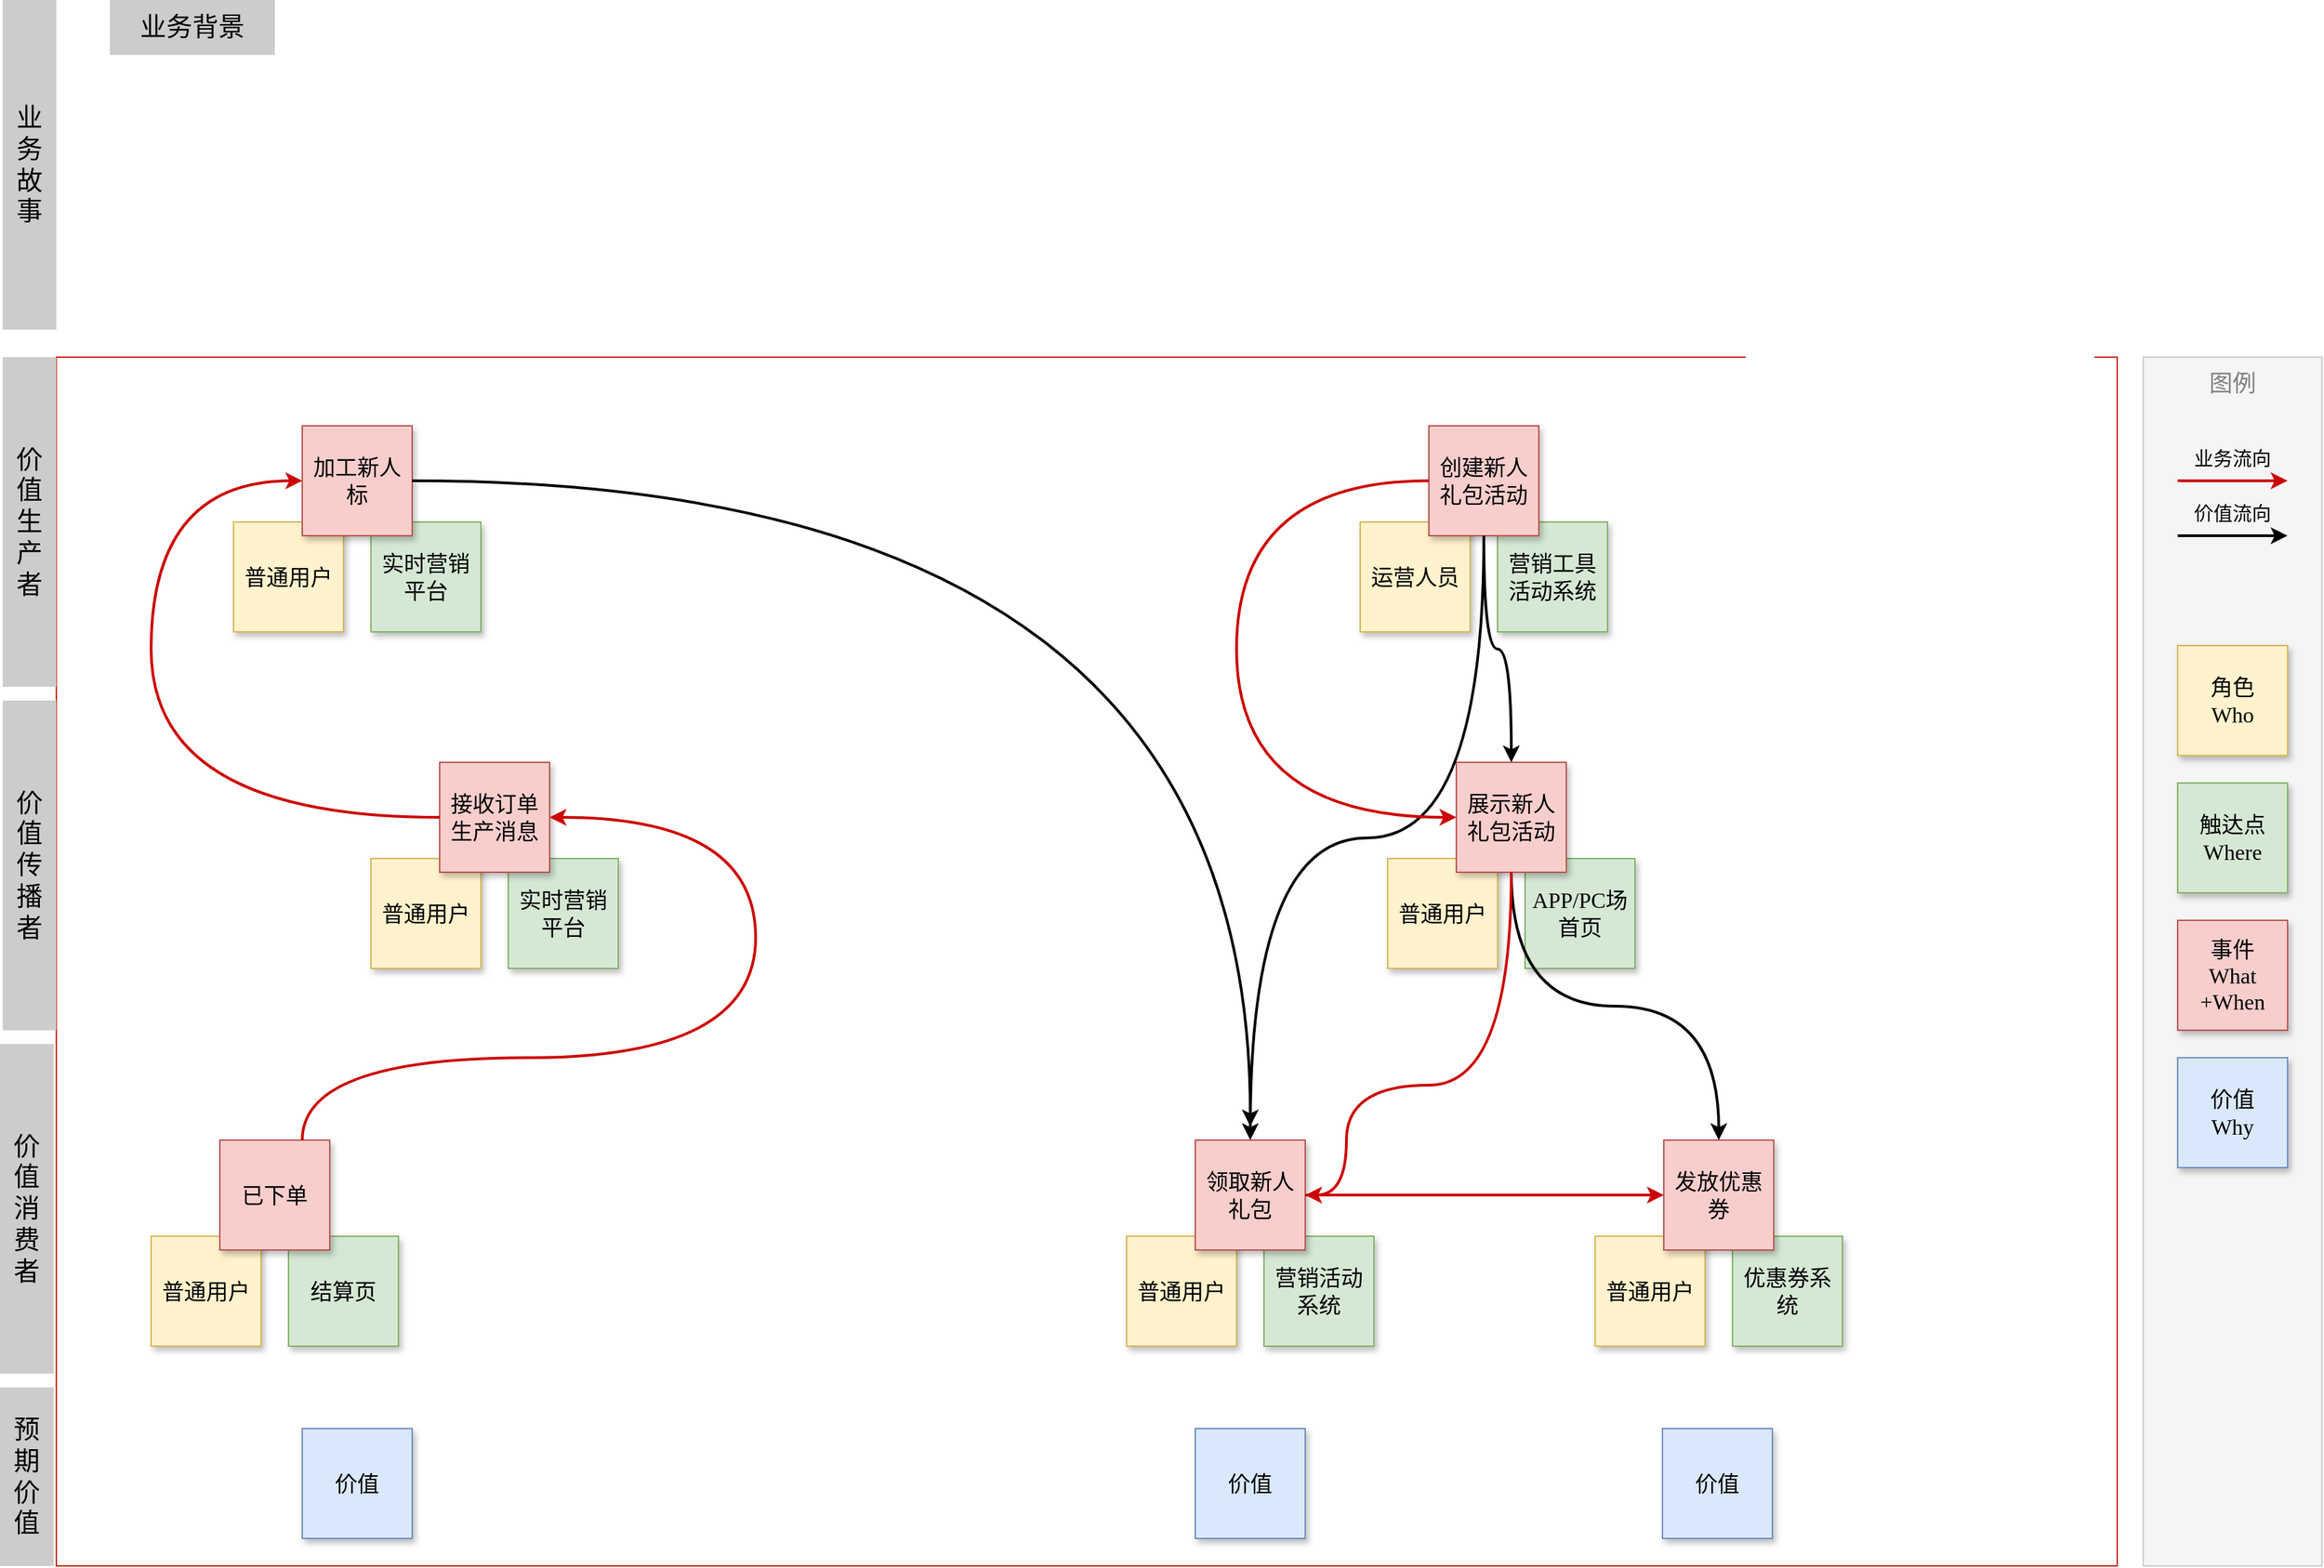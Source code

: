 <mxfile version="18.0.0" type="github" pages="2">
  <diagram id="4Q9TF3lznDVTkEvCDdlb" name="价值故事">
    <mxGraphModel dx="1554" dy="2106" grid="1" gridSize="10" guides="1" tooltips="1" connect="1" arrows="1" fold="1" page="1" pageScale="1" pageWidth="827" pageHeight="1169" math="0" shadow="0">
      <root>
        <mxCell id="0" />
        <mxCell id="1" parent="0" />
        <mxCell id="bpDGhnPp3fPbOnquEx1t-83" value="" style="rounded=0;whiteSpace=wrap;html=1;sketch=0;fontFamily=京东朗正体;fontSize=19;strokeWidth=1;fillColor=none;strokeColor=#CC2310;" parent="1" vertex="1">
          <mxGeometry x="121" y="-860" width="1500" height="880" as="geometry" />
        </mxCell>
        <mxCell id="bpDGhnPp3fPbOnquEx1t-13" value="" style="group" parent="1" vertex="1" connectable="0">
          <mxGeometry x="1640" y="-860" width="130" height="880" as="geometry" />
        </mxCell>
        <mxCell id="bpDGhnPp3fPbOnquEx1t-1" value="" style="rounded=0;whiteSpace=wrap;html=1;shadow=0;glass=0;sketch=0;fontFamily=京东朗正;fontSize=16;fillColor=#f5f5f5;strokeWidth=1;strokeColor=#CCCCCC;fontColor=#333333;" parent="bpDGhnPp3fPbOnquEx1t-13" vertex="1">
          <mxGeometry width="130" height="880" as="geometry" />
        </mxCell>
        <mxCell id="3SkN5idlx2916w4DAsXx-9" value="角色&lt;br&gt;Who" style="whiteSpace=wrap;html=1;aspect=fixed;fillColor=#fff2cc;strokeColor=#d6b656;shadow=1;sketch=0;glass=0;fontSize=16;fontFamily=京东朗正体;" parent="bpDGhnPp3fPbOnquEx1t-13" vertex="1">
          <mxGeometry x="25" y="210" width="80" height="80" as="geometry" />
        </mxCell>
        <mxCell id="3SkN5idlx2916w4DAsXx-10" value="事件&lt;br&gt;What&lt;br&gt;+When" style="whiteSpace=wrap;html=1;aspect=fixed;fillColor=#f8cecc;strokeColor=#b85450;shadow=1;sketch=0;glass=0;fontSize=16;fontFamily=京东朗正体;" parent="bpDGhnPp3fPbOnquEx1t-13" vertex="1">
          <mxGeometry x="25" y="410" width="80" height="80" as="geometry" />
        </mxCell>
        <mxCell id="3SkN5idlx2916w4DAsXx-11" value="价值&lt;br&gt;Why" style="whiteSpace=wrap;html=1;aspect=fixed;fillColor=#dae8fc;strokeColor=#6c8ebf;shadow=1;sketch=0;glass=0;fontSize=16;fontFamily=京东朗正体;" parent="bpDGhnPp3fPbOnquEx1t-13" vertex="1">
          <mxGeometry x="25" y="510" width="80" height="80" as="geometry" />
        </mxCell>
        <mxCell id="3SkN5idlx2916w4DAsXx-13" value="触达点&lt;br&gt;Where" style="whiteSpace=wrap;html=1;aspect=fixed;fillColor=#d5e8d4;strokeColor=#82b366;shadow=1;sketch=0;glass=0;fontSize=16;fontFamily=京东朗正体;" parent="bpDGhnPp3fPbOnquEx1t-13" vertex="1">
          <mxGeometry x="25" y="310" width="80" height="80" as="geometry" />
        </mxCell>
        <mxCell id="bpDGhnPp3fPbOnquEx1t-4" value="图例" style="text;html=1;strokeColor=none;fillColor=none;align=center;verticalAlign=middle;whiteSpace=wrap;rounded=0;sketch=0;fontFamily=京东朗正体;fontSize=17;fontColor=#808080;" parent="bpDGhnPp3fPbOnquEx1t-13" vertex="1">
          <mxGeometry width="130" height="40" as="geometry" />
        </mxCell>
        <mxCell id="bpDGhnPp3fPbOnquEx1t-8" value="" style="curved=1;endArrow=classic;html=1;fontFamily=京东朗正;fontSize=16;strokeColor=#000000;strokeWidth=2;sketch=0;anchorPointDirection=1;exitX=1;exitY=0.5;exitDx=0;exitDy=0;edgeStyle=orthogonalEdgeStyle;" parent="bpDGhnPp3fPbOnquEx1t-13" edge="1">
          <mxGeometry width="50" height="50" relative="1" as="geometry">
            <mxPoint x="25" y="130" as="sourcePoint" />
            <mxPoint x="105" y="130" as="targetPoint" />
          </mxGeometry>
        </mxCell>
        <mxCell id="bpDGhnPp3fPbOnquEx1t-9" value="价值流向" style="text;html=1;strokeColor=none;fillColor=none;align=center;verticalAlign=middle;whiteSpace=wrap;rounded=0;sketch=0;fontFamily=京东朗正体;fontSize=14;fontColor=#000000;" parent="bpDGhnPp3fPbOnquEx1t-13" vertex="1">
          <mxGeometry y="105" width="130" height="20" as="geometry" />
        </mxCell>
        <mxCell id="bpDGhnPp3fPbOnquEx1t-10" value="" style="curved=1;endArrow=classic;html=1;fontFamily=京东朗正;fontSize=16;strokeColor=#CC0000;strokeWidth=2;sketch=0;anchorPointDirection=1;exitX=1;exitY=0.5;exitDx=0;exitDy=0;edgeStyle=orthogonalEdgeStyle;" parent="bpDGhnPp3fPbOnquEx1t-13" edge="1">
          <mxGeometry width="50" height="50" relative="1" as="geometry">
            <mxPoint x="25" y="90" as="sourcePoint" />
            <mxPoint x="105" y="90" as="targetPoint" />
          </mxGeometry>
        </mxCell>
        <mxCell id="bpDGhnPp3fPbOnquEx1t-11" value="业务流向" style="text;html=1;strokeColor=none;fillColor=none;align=center;verticalAlign=middle;whiteSpace=wrap;rounded=0;sketch=0;fontFamily=京东朗正体;fontSize=14;fontColor=#000000;" parent="bpDGhnPp3fPbOnquEx1t-13" vertex="1">
          <mxGeometry y="65" width="130" height="20" as="geometry" />
        </mxCell>
        <mxCell id="bpDGhnPp3fPbOnquEx1t-30" value="价值" style="whiteSpace=wrap;html=1;aspect=fixed;fillColor=#dae8fc;strokeColor=#6c8ebf;shadow=1;sketch=0;glass=0;fontSize=16;fontFamily=京东朗正体;" parent="1" vertex="1">
          <mxGeometry x="300" y="-80" width="80" height="80" as="geometry" />
        </mxCell>
        <mxCell id="bpDGhnPp3fPbOnquEx1t-32" value="价值" style="whiteSpace=wrap;html=1;aspect=fixed;fillColor=#dae8fc;strokeColor=#6c8ebf;shadow=1;sketch=0;glass=0;fontSize=16;fontFamily=京东朗正体;" parent="1" vertex="1">
          <mxGeometry x="950" y="-80" width="80" height="80" as="geometry" />
        </mxCell>
        <mxCell id="bpDGhnPp3fPbOnquEx1t-33" value="价值" style="whiteSpace=wrap;html=1;aspect=fixed;fillColor=#dae8fc;strokeColor=#6c8ebf;shadow=1;sketch=0;glass=0;fontSize=16;fontFamily=京东朗正体;" parent="1" vertex="1">
          <mxGeometry x="1290" y="-80" width="80" height="80" as="geometry" />
        </mxCell>
        <mxCell id="bpDGhnPp3fPbOnquEx1t-35" value="预期价值" style="rounded=0;whiteSpace=wrap;html=1;sketch=0;fontFamily=京东朗正体;fontSize=19;fontColor=#000000;strokeColor=none;strokeWidth=1;fillColor=#CCCCCC;" parent="1" vertex="1">
          <mxGeometry x="80" y="-110" width="39" height="130" as="geometry" />
        </mxCell>
        <mxCell id="bpDGhnPp3fPbOnquEx1t-36" value="价值消费者" style="rounded=0;whiteSpace=wrap;html=1;sketch=0;fontFamily=京东朗正体;fontSize=19;fontColor=#000000;strokeColor=none;strokeWidth=1;fillColor=#CCCCCC;" parent="1" vertex="1">
          <mxGeometry x="80" y="-360" width="39" height="240" as="geometry" />
        </mxCell>
        <mxCell id="bpDGhnPp3fPbOnquEx1t-41" value="" style="group" parent="1" vertex="1" connectable="0">
          <mxGeometry x="190" y="-290" width="180" height="150" as="geometry" />
        </mxCell>
        <mxCell id="bpDGhnPp3fPbOnquEx1t-37" value="普通用户" style="whiteSpace=wrap;html=1;aspect=fixed;fillColor=#fff2cc;strokeColor=#d6b656;shadow=1;sketch=0;glass=0;fontSize=16;fontFamily=京东朗正体;" parent="bpDGhnPp3fPbOnquEx1t-41" vertex="1">
          <mxGeometry y="70" width="80" height="80" as="geometry" />
        </mxCell>
        <mxCell id="bpDGhnPp3fPbOnquEx1t-39" value="结算页" style="whiteSpace=wrap;html=1;aspect=fixed;fillColor=#d5e8d4;strokeColor=#82b366;shadow=1;sketch=0;glass=0;fontSize=16;fontFamily=京东朗正体;" parent="bpDGhnPp3fPbOnquEx1t-41" vertex="1">
          <mxGeometry x="100" y="70" width="80" height="80" as="geometry" />
        </mxCell>
        <mxCell id="bpDGhnPp3fPbOnquEx1t-40" value="已下单" style="whiteSpace=wrap;html=1;aspect=fixed;fillColor=#f8cecc;strokeColor=#b85450;shadow=1;sketch=0;glass=0;fontSize=16;fontFamily=京东朗正体;" parent="bpDGhnPp3fPbOnquEx1t-41" vertex="1">
          <mxGeometry x="50" width="80" height="80" as="geometry" />
        </mxCell>
        <mxCell id="bpDGhnPp3fPbOnquEx1t-46" value="" style="group" parent="1" vertex="1" connectable="0">
          <mxGeometry x="900" y="-290" width="180" height="150" as="geometry" />
        </mxCell>
        <mxCell id="bpDGhnPp3fPbOnquEx1t-47" value="普通用户" style="whiteSpace=wrap;html=1;aspect=fixed;fillColor=#fff2cc;strokeColor=#d6b656;shadow=1;sketch=0;glass=0;fontSize=16;fontFamily=京东朗正体;" parent="bpDGhnPp3fPbOnquEx1t-46" vertex="1">
          <mxGeometry y="70" width="80" height="80" as="geometry" />
        </mxCell>
        <mxCell id="bpDGhnPp3fPbOnquEx1t-48" value="营销活动系统" style="whiteSpace=wrap;html=1;aspect=fixed;fillColor=#d5e8d4;strokeColor=#82b366;shadow=1;sketch=0;glass=0;fontSize=16;fontFamily=京东朗正体;" parent="bpDGhnPp3fPbOnquEx1t-46" vertex="1">
          <mxGeometry x="100" y="70" width="80" height="80" as="geometry" />
        </mxCell>
        <mxCell id="bpDGhnPp3fPbOnquEx1t-49" value="领取新人礼包" style="whiteSpace=wrap;html=1;aspect=fixed;fillColor=#f8cecc;strokeColor=#b85450;shadow=1;sketch=0;glass=0;fontSize=16;fontFamily=京东朗正体;" parent="bpDGhnPp3fPbOnquEx1t-46" vertex="1">
          <mxGeometry x="50" width="80" height="80" as="geometry" />
        </mxCell>
        <mxCell id="bpDGhnPp3fPbOnquEx1t-50" value="" style="group" parent="1" vertex="1" connectable="0">
          <mxGeometry x="1241" y="-290" width="180" height="150" as="geometry" />
        </mxCell>
        <mxCell id="bpDGhnPp3fPbOnquEx1t-51" value="普通用户" style="whiteSpace=wrap;html=1;aspect=fixed;fillColor=#fff2cc;strokeColor=#d6b656;shadow=1;sketch=0;glass=0;fontSize=16;fontFamily=京东朗正体;" parent="bpDGhnPp3fPbOnquEx1t-50" vertex="1">
          <mxGeometry y="70" width="80" height="80" as="geometry" />
        </mxCell>
        <mxCell id="bpDGhnPp3fPbOnquEx1t-52" value="优惠券系统" style="whiteSpace=wrap;html=1;aspect=fixed;fillColor=#d5e8d4;strokeColor=#82b366;shadow=1;sketch=0;glass=0;fontSize=16;fontFamily=京东朗正体;" parent="bpDGhnPp3fPbOnquEx1t-50" vertex="1">
          <mxGeometry x="100" y="70" width="80" height="80" as="geometry" />
        </mxCell>
        <mxCell id="bpDGhnPp3fPbOnquEx1t-53" value="发放优惠券" style="whiteSpace=wrap;html=1;aspect=fixed;fillColor=#f8cecc;strokeColor=#b85450;shadow=1;sketch=0;glass=0;fontSize=16;fontFamily=京东朗正体;" parent="bpDGhnPp3fPbOnquEx1t-50" vertex="1">
          <mxGeometry x="50" width="80" height="80" as="geometry" />
        </mxCell>
        <mxCell id="bpDGhnPp3fPbOnquEx1t-54" value="" style="group" parent="1" vertex="1" connectable="0">
          <mxGeometry x="350" y="-565" width="180" height="150" as="geometry" />
        </mxCell>
        <mxCell id="bpDGhnPp3fPbOnquEx1t-55" value="普通用户" style="whiteSpace=wrap;html=1;aspect=fixed;fillColor=#fff2cc;strokeColor=#d6b656;shadow=1;sketch=0;glass=0;fontSize=16;fontFamily=京东朗正体;" parent="bpDGhnPp3fPbOnquEx1t-54" vertex="1">
          <mxGeometry y="70" width="80" height="80" as="geometry" />
        </mxCell>
        <mxCell id="bpDGhnPp3fPbOnquEx1t-56" value="实时营销平台" style="whiteSpace=wrap;html=1;aspect=fixed;fillColor=#d5e8d4;strokeColor=#82b366;shadow=1;sketch=0;glass=0;fontSize=16;fontFamily=京东朗正体;" parent="bpDGhnPp3fPbOnquEx1t-54" vertex="1">
          <mxGeometry x="100" y="70" width="80" height="80" as="geometry" />
        </mxCell>
        <mxCell id="bpDGhnPp3fPbOnquEx1t-57" value="接收订单生产消息" style="whiteSpace=wrap;html=1;aspect=fixed;fillColor=#f8cecc;strokeColor=#b85450;shadow=1;sketch=0;glass=0;fontSize=16;fontFamily=京东朗正体;" parent="bpDGhnPp3fPbOnquEx1t-54" vertex="1">
          <mxGeometry x="50" width="80" height="80" as="geometry" />
        </mxCell>
        <mxCell id="bpDGhnPp3fPbOnquEx1t-58" value="" style="group" parent="1" vertex="1" connectable="0">
          <mxGeometry x="250" y="-810" width="180" height="150" as="geometry" />
        </mxCell>
        <mxCell id="bpDGhnPp3fPbOnquEx1t-59" value="普通用户" style="whiteSpace=wrap;html=1;aspect=fixed;fillColor=#fff2cc;strokeColor=#d6b656;shadow=1;sketch=0;glass=0;fontSize=16;fontFamily=京东朗正体;" parent="bpDGhnPp3fPbOnquEx1t-58" vertex="1">
          <mxGeometry y="70" width="80" height="80" as="geometry" />
        </mxCell>
        <mxCell id="bpDGhnPp3fPbOnquEx1t-60" value="实时营销平台" style="whiteSpace=wrap;html=1;aspect=fixed;fillColor=#d5e8d4;strokeColor=#82b366;shadow=1;sketch=0;glass=0;fontSize=16;fontFamily=京东朗正体;" parent="bpDGhnPp3fPbOnquEx1t-58" vertex="1">
          <mxGeometry x="100" y="70" width="80" height="80" as="geometry" />
        </mxCell>
        <mxCell id="bpDGhnPp3fPbOnquEx1t-61" value="加工新人标" style="whiteSpace=wrap;html=1;aspect=fixed;fillColor=#f8cecc;strokeColor=#b85450;shadow=1;sketch=0;glass=0;fontSize=16;fontFamily=京东朗正体;" parent="bpDGhnPp3fPbOnquEx1t-58" vertex="1">
          <mxGeometry x="50" width="80" height="80" as="geometry" />
        </mxCell>
        <mxCell id="bpDGhnPp3fPbOnquEx1t-64" value="" style="group" parent="1" vertex="1" connectable="0">
          <mxGeometry x="1070" y="-810" width="180" height="150" as="geometry" />
        </mxCell>
        <mxCell id="bpDGhnPp3fPbOnquEx1t-65" value="运营人员" style="whiteSpace=wrap;html=1;aspect=fixed;fillColor=#fff2cc;strokeColor=#d6b656;shadow=1;sketch=0;glass=0;fontSize=16;fontFamily=京东朗正体;" parent="bpDGhnPp3fPbOnquEx1t-64" vertex="1">
          <mxGeometry y="70" width="80" height="80" as="geometry" />
        </mxCell>
        <mxCell id="bpDGhnPp3fPbOnquEx1t-66" value="营销工具活动系统" style="whiteSpace=wrap;html=1;aspect=fixed;fillColor=#d5e8d4;strokeColor=#82b366;shadow=1;sketch=0;glass=0;fontSize=16;fontFamily=京东朗正体;" parent="bpDGhnPp3fPbOnquEx1t-64" vertex="1">
          <mxGeometry x="100" y="70" width="80" height="80" as="geometry" />
        </mxCell>
        <mxCell id="bpDGhnPp3fPbOnquEx1t-67" value="创建新人礼包活动" style="whiteSpace=wrap;html=1;aspect=fixed;fillColor=#f8cecc;strokeColor=#b85450;shadow=1;sketch=0;glass=0;fontSize=16;fontFamily=京东朗正体;" parent="bpDGhnPp3fPbOnquEx1t-64" vertex="1">
          <mxGeometry x="50" width="80" height="80" as="geometry" />
        </mxCell>
        <mxCell id="bpDGhnPp3fPbOnquEx1t-68" value="" style="group" parent="1" vertex="1" connectable="0">
          <mxGeometry x="1090" y="-565" width="180" height="150" as="geometry" />
        </mxCell>
        <mxCell id="bpDGhnPp3fPbOnquEx1t-69" value="普通用户" style="whiteSpace=wrap;html=1;aspect=fixed;fillColor=#fff2cc;strokeColor=#d6b656;shadow=1;sketch=0;glass=0;fontSize=16;fontFamily=京东朗正体;" parent="bpDGhnPp3fPbOnquEx1t-68" vertex="1">
          <mxGeometry y="70" width="80" height="80" as="geometry" />
        </mxCell>
        <mxCell id="bpDGhnPp3fPbOnquEx1t-70" value="APP/PC场首页" style="whiteSpace=wrap;html=1;aspect=fixed;fillColor=#d5e8d4;strokeColor=#82b366;shadow=1;sketch=0;glass=0;fontSize=16;fontFamily=京东朗正体;" parent="bpDGhnPp3fPbOnquEx1t-68" vertex="1">
          <mxGeometry x="100" y="70" width="80" height="80" as="geometry" />
        </mxCell>
        <mxCell id="bpDGhnPp3fPbOnquEx1t-71" value="展示新人礼包活动" style="whiteSpace=wrap;html=1;aspect=fixed;fillColor=#f8cecc;strokeColor=#b85450;shadow=1;sketch=0;glass=0;fontSize=16;fontFamily=京东朗正体;" parent="bpDGhnPp3fPbOnquEx1t-68" vertex="1">
          <mxGeometry x="50" width="80" height="80" as="geometry" />
        </mxCell>
        <mxCell id="bpDGhnPp3fPbOnquEx1t-76" value="" style="curved=1;endArrow=classic;html=1;fontFamily=京东朗正;fontSize=16;strokeColor=#000000;strokeWidth=2;sketch=0;anchorPointDirection=1;exitX=0.5;exitY=1;exitDx=0;exitDy=0;entryX=0.5;entryY=0;entryDx=0;entryDy=0;edgeStyle=orthogonalEdgeStyle;" parent="1" source="bpDGhnPp3fPbOnquEx1t-67" target="bpDGhnPp3fPbOnquEx1t-71" edge="1">
          <mxGeometry width="50" height="50" relative="1" as="geometry">
            <mxPoint x="350" y="-750" as="sourcePoint" />
            <mxPoint x="440" y="-560" as="targetPoint" />
          </mxGeometry>
        </mxCell>
        <mxCell id="bpDGhnPp3fPbOnquEx1t-77" value="" style="curved=1;endArrow=classic;html=1;fontFamily=京东朗正;fontSize=16;strokeColor=#000000;strokeWidth=2;sketch=0;anchorPointDirection=1;exitX=0.5;exitY=1;exitDx=0;exitDy=0;entryX=0.5;entryY=0;entryDx=0;entryDy=0;edgeStyle=orthogonalEdgeStyle;" parent="1" source="bpDGhnPp3fPbOnquEx1t-71" target="bpDGhnPp3fPbOnquEx1t-53" edge="1">
          <mxGeometry width="50" height="50" relative="1" as="geometry">
            <mxPoint x="1170" y="-750" as="sourcePoint" />
            <mxPoint x="1220" y="-580" as="targetPoint" />
          </mxGeometry>
        </mxCell>
        <mxCell id="bpDGhnPp3fPbOnquEx1t-78" value="" style="curved=1;endArrow=classic;html=1;fontFamily=京东朗正;fontSize=16;strokeColor=#000000;strokeWidth=2;sketch=0;anchorPointDirection=1;exitX=0.5;exitY=1;exitDx=0;exitDy=0;edgeStyle=orthogonalEdgeStyle;entryX=0.5;entryY=0;entryDx=0;entryDy=0;" parent="1" source="bpDGhnPp3fPbOnquEx1t-67" target="bpDGhnPp3fPbOnquEx1t-49" edge="1">
          <mxGeometry width="50" height="50" relative="1" as="geometry">
            <mxPoint x="1220" y="-500" as="sourcePoint" />
            <mxPoint x="1050" y="-330" as="targetPoint" />
          </mxGeometry>
        </mxCell>
        <mxCell id="bpDGhnPp3fPbOnquEx1t-81" value="价值传播者" style="rounded=0;whiteSpace=wrap;html=1;sketch=0;fontFamily=京东朗正体;fontSize=19;fontColor=#000000;strokeColor=none;strokeWidth=1;fillColor=#CCCCCC;" parent="1" vertex="1">
          <mxGeometry x="82" y="-610" width="39" height="240" as="geometry" />
        </mxCell>
        <mxCell id="bpDGhnPp3fPbOnquEx1t-82" value="价值生产者" style="rounded=0;whiteSpace=wrap;html=1;sketch=0;fontFamily=京东朗正体;fontSize=19;fontColor=#000000;strokeColor=none;strokeWidth=1;fillColor=#CCCCCC;" parent="1" vertex="1">
          <mxGeometry x="82" y="-860" width="39" height="240" as="geometry" />
        </mxCell>
        <mxCell id="S9hHqoM9A22FSPVNlVHQ-2" value="业务故事" style="rounded=0;whiteSpace=wrap;html=1;sketch=0;fontFamily=京东朗正体;fontSize=19;fontColor=#000000;strokeColor=none;strokeWidth=1;fillColor=#CCCCCC;" parent="1" vertex="1">
          <mxGeometry x="82" y="-1120" width="39" height="240" as="geometry" />
        </mxCell>
        <mxCell id="S9hHqoM9A22FSPVNlVHQ-3" value="业务背景" style="rounded=0;whiteSpace=wrap;html=1;sketch=0;fontFamily=京东朗正体;fontSize=19;fontColor=#000000;strokeColor=none;strokeWidth=1;fillColor=#CCCCCC;" parent="1" vertex="1">
          <mxGeometry x="160" y="-1120" width="120" height="40" as="geometry" />
        </mxCell>
        <mxCell id="S9hHqoM9A22FSPVNlVHQ-5" value="" style="curved=1;endArrow=classic;html=1;fontFamily=京东朗正;fontSize=16;strokeColor=#000000;strokeWidth=2;sketch=0;anchorPointDirection=1;edgeStyle=orthogonalEdgeStyle;" parent="1" source="bpDGhnPp3fPbOnquEx1t-61" edge="1">
          <mxGeometry width="50" height="50" relative="1" as="geometry">
            <mxPoint x="350" y="-720" as="sourcePoint" />
            <mxPoint x="990" y="-300" as="targetPoint" />
          </mxGeometry>
        </mxCell>
        <mxCell id="S9hHqoM9A22FSPVNlVHQ-8" value="" style="curved=1;endArrow=classic;html=1;fontFamily=京东朗正;fontSize=16;strokeColor=#CC0000;strokeWidth=2;sketch=0;anchorPointDirection=1;edgeStyle=orthogonalEdgeStyle;exitX=0;exitY=0.5;exitDx=0;exitDy=0;" parent="1" source="bpDGhnPp3fPbOnquEx1t-57" edge="1">
          <mxGeometry width="50" height="50" relative="1" as="geometry">
            <mxPoint x="410" y="-525" as="sourcePoint" />
            <mxPoint x="300" y="-770" as="targetPoint" />
            <Array as="points">
              <mxPoint x="190" y="-525" />
              <mxPoint x="190" y="-770" />
            </Array>
          </mxGeometry>
        </mxCell>
        <mxCell id="S9hHqoM9A22FSPVNlVHQ-10" value="" style="endArrow=classic;html=1;fontFamily=京东朗正;fontSize=16;strokeColor=#CC0000;strokeWidth=2;sketch=0;anchorPointDirection=1;exitX=0.75;exitY=0;exitDx=0;exitDy=0;entryX=1;entryY=0.5;entryDx=0;entryDy=0;edgeStyle=orthogonalEdgeStyle;curved=1;" parent="1" source="bpDGhnPp3fPbOnquEx1t-40" target="bpDGhnPp3fPbOnquEx1t-57" edge="1">
          <mxGeometry width="50" height="50" relative="1" as="geometry">
            <mxPoint x="800" y="-305" as="sourcePoint" />
            <mxPoint x="700" y="-550" as="targetPoint" />
            <Array as="points">
              <mxPoint x="300" y="-350" />
              <mxPoint x="630" y="-350" />
              <mxPoint x="630" y="-525" />
            </Array>
          </mxGeometry>
        </mxCell>
        <mxCell id="S9hHqoM9A22FSPVNlVHQ-13" style="edgeStyle=orthogonalEdgeStyle;rounded=0;orthogonalLoop=1;jettySize=auto;html=1;exitX=1;exitY=0.5;exitDx=0;exitDy=0;strokeColor=#CC0000;strokeWidth=2;" parent="1" source="bpDGhnPp3fPbOnquEx1t-49" target="bpDGhnPp3fPbOnquEx1t-53" edge="1">
          <mxGeometry relative="1" as="geometry" />
        </mxCell>
        <mxCell id="S9hHqoM9A22FSPVNlVHQ-15" style="edgeStyle=orthogonalEdgeStyle;curved=1;rounded=0;orthogonalLoop=1;jettySize=auto;html=1;exitX=0;exitY=0.5;exitDx=0;exitDy=0;entryX=0;entryY=0.5;entryDx=0;entryDy=0;strokeColor=#CC0000;strokeWidth=2;" parent="1" source="bpDGhnPp3fPbOnquEx1t-67" target="bpDGhnPp3fPbOnquEx1t-71" edge="1">
          <mxGeometry relative="1" as="geometry">
            <Array as="points">
              <mxPoint x="980" y="-770" />
              <mxPoint x="980" y="-525" />
            </Array>
          </mxGeometry>
        </mxCell>
        <mxCell id="S9hHqoM9A22FSPVNlVHQ-16" style="edgeStyle=orthogonalEdgeStyle;curved=1;rounded=0;orthogonalLoop=1;jettySize=auto;html=1;exitX=0.5;exitY=1;exitDx=0;exitDy=0;strokeColor=#CC0000;strokeWidth=2;" parent="1" source="bpDGhnPp3fPbOnquEx1t-71" edge="1">
          <mxGeometry relative="1" as="geometry">
            <mxPoint x="1030" y="-250" as="targetPoint" />
            <Array as="points">
              <mxPoint x="1180" y="-330" />
              <mxPoint x="1060" y="-330" />
              <mxPoint x="1060" y="-250" />
            </Array>
          </mxGeometry>
        </mxCell>
      </root>
    </mxGraphModel>
  </diagram>
  <diagram name="领域故事" id="5EuLv_1qztmJRpXk5cUI">
    <mxGraphModel dx="1843" dy="2561" grid="1" gridSize="10" guides="1" tooltips="1" connect="1" arrows="1" fold="1" page="1" pageScale="1" pageWidth="827" pageHeight="1169" math="0" shadow="0">
      <root>
        <mxCell id="u30Eq78EmsPnJdgFToXr-0" />
        <mxCell id="u30Eq78EmsPnJdgFToXr-1" parent="u30Eq78EmsPnJdgFToXr-0" />
        <mxCell id="5rHZGvarsXiVJbwUiGUU-30" value="" style="rounded=0;whiteSpace=wrap;html=1;sketch=0;fontFamily=京东朗正体;fontSize=19;strokeWidth=1;fillColor=none;strokeColor=#CCCCCC;" parent="u30Eq78EmsPnJdgFToXr-1" vertex="1">
          <mxGeometry x="210" y="-860" width="290" height="880" as="geometry" />
        </mxCell>
        <mxCell id="u30Eq78EmsPnJdgFToXr-2" value="" style="rounded=0;whiteSpace=wrap;html=1;sketch=0;fontFamily=京东朗正体;fontSize=19;strokeWidth=1;fillColor=none;strokeColor=#CCCCCC;" parent="u30Eq78EmsPnJdgFToXr-1" vertex="1">
          <mxGeometry x="1340" y="-860" width="290" height="880" as="geometry" />
        </mxCell>
        <mxCell id="u30Eq78EmsPnJdgFToXr-101" value="价值" style="whiteSpace=wrap;html=1;aspect=fixed;fillColor=#dae8fc;strokeColor=#6c8ebf;shadow=1;sketch=0;glass=0;fontSize=16;fontFamily=京东朗正体;" parent="u30Eq78EmsPnJdgFToXr-1" vertex="1">
          <mxGeometry x="1400" y="-620" width="80" height="80" as="geometry" />
        </mxCell>
        <mxCell id="5rHZGvarsXiVJbwUiGUU-0" value="角色" style="whiteSpace=wrap;html=1;aspect=fixed;fillColor=#fff2cc;strokeColor=#d6b656;shadow=1;sketch=0;glass=0;fontSize=16;fontFamily=京东朗正体;" parent="u30Eq78EmsPnJdgFToXr-1" vertex="1">
          <mxGeometry x="1500" y="-620" width="80" height="80" as="geometry" />
        </mxCell>
        <mxCell id="u30Eq78EmsPnJdgFToXr-3" value="" style="rounded=0;whiteSpace=wrap;html=1;shadow=0;glass=0;sketch=1;fontFamily=京东朗正;fontSize=16;fillColor=#E6E6E6;strokeWidth=1;strokeColor=#E6E6E6;" parent="u30Eq78EmsPnJdgFToXr-1" vertex="1">
          <mxGeometry x="1180" y="-860" width="120" height="880" as="geometry" />
        </mxCell>
        <mxCell id="u30Eq78EmsPnJdgFToXr-83" value="" style="group;fillColor=default;" parent="u30Eq78EmsPnJdgFToXr-1" vertex="1" connectable="0">
          <mxGeometry x="1640" y="-860" width="130" height="880" as="geometry" />
        </mxCell>
        <mxCell id="u30Eq78EmsPnJdgFToXr-84" value="" style="rounded=0;whiteSpace=wrap;html=1;shadow=0;glass=0;sketch=0;fontFamily=京东朗正;fontSize=16;fillColor=#f5f5f5;strokeWidth=1;strokeColor=#CCCCCC;fontColor=#333333;" parent="u30Eq78EmsPnJdgFToXr-83" vertex="1">
          <mxGeometry width="130" height="880" as="geometry" />
        </mxCell>
        <mxCell id="u30Eq78EmsPnJdgFToXr-85" value="角色&lt;br&gt;Who" style="whiteSpace=wrap;html=1;aspect=fixed;fillColor=#fff2cc;strokeColor=#d6b656;shadow=1;sketch=0;glass=0;fontSize=16;fontFamily=京东朗正体;" parent="u30Eq78EmsPnJdgFToXr-83" vertex="1">
          <mxGeometry x="25" y="210" width="80" height="80" as="geometry" />
        </mxCell>
        <mxCell id="u30Eq78EmsPnJdgFToXr-86" value="事件&lt;br&gt;What&lt;br&gt;+When" style="whiteSpace=wrap;html=1;aspect=fixed;fillColor=#f8cecc;strokeColor=#b85450;shadow=1;sketch=0;glass=0;fontSize=16;fontFamily=京东朗正体;" parent="u30Eq78EmsPnJdgFToXr-83" vertex="1">
          <mxGeometry x="25" y="410" width="80" height="80" as="geometry" />
        </mxCell>
        <mxCell id="u30Eq78EmsPnJdgFToXr-87" value="价值&lt;br&gt;Why" style="whiteSpace=wrap;html=1;aspect=fixed;fillColor=#dae8fc;strokeColor=#6c8ebf;shadow=1;sketch=0;glass=0;fontSize=16;fontFamily=京东朗正体;" parent="u30Eq78EmsPnJdgFToXr-83" vertex="1">
          <mxGeometry x="25" y="510" width="80" height="80" as="geometry" />
        </mxCell>
        <mxCell id="u30Eq78EmsPnJdgFToXr-88" value="触达点&lt;br&gt;Where" style="whiteSpace=wrap;html=1;aspect=fixed;fillColor=#d5e8d4;strokeColor=#82b366;shadow=1;sketch=0;glass=0;fontSize=16;fontFamily=京东朗正体;" parent="u30Eq78EmsPnJdgFToXr-83" vertex="1">
          <mxGeometry x="25" y="310" width="80" height="80" as="geometry" />
        </mxCell>
        <mxCell id="u30Eq78EmsPnJdgFToXr-89" value="子域" style="rhombus;whiteSpace=wrap;html=1;aspect=fixed;fillColor=#fff2cc;strokeColor=#d6b656;shadow=1;sketch=0;glass=0;fontSize=16;fontFamily=京东朗正体;" parent="u30Eq78EmsPnJdgFToXr-83" vertex="1">
          <mxGeometry x="10" y="610" width="110" height="110" as="geometry" />
        </mxCell>
        <mxCell id="u30Eq78EmsPnJdgFToXr-90" value="图例" style="text;html=1;strokeColor=none;fillColor=none;align=center;verticalAlign=middle;whiteSpace=wrap;rounded=0;sketch=0;fontFamily=京东朗正体;fontSize=17;fontColor=#808080;" parent="u30Eq78EmsPnJdgFToXr-83" vertex="1">
          <mxGeometry width="130" height="40" as="geometry" />
        </mxCell>
        <mxCell id="u30Eq78EmsPnJdgFToXr-91" value="领域服务" style="rhombus;whiteSpace=wrap;html=1;aspect=fixed;fillColor=#dae8fc;strokeColor=#6c8ebf;shadow=1;sketch=0;glass=0;fontSize=16;fontFamily=京东朗正体;" parent="u30Eq78EmsPnJdgFToXr-83" vertex="1">
          <mxGeometry x="10" y="740" width="110" height="110" as="geometry" />
        </mxCell>
        <mxCell id="u30Eq78EmsPnJdgFToXr-92" value="" style="curved=1;endArrow=classic;html=1;fontFamily=京东朗正;fontSize=16;strokeColor=#7EA6E0;strokeWidth=2;sketch=0;anchorPointDirection=1;exitX=1;exitY=0.5;exitDx=0;exitDy=0;edgeStyle=orthogonalEdgeStyle;" parent="u30Eq78EmsPnJdgFToXr-83" edge="1">
          <mxGeometry width="50" height="50" relative="1" as="geometry">
            <mxPoint x="25" y="170" as="sourcePoint" />
            <mxPoint x="105" y="170" as="targetPoint" />
          </mxGeometry>
        </mxCell>
        <mxCell id="u30Eq78EmsPnJdgFToXr-93" value="领域流程" style="text;html=1;strokeColor=none;fillColor=none;align=center;verticalAlign=middle;whiteSpace=wrap;rounded=0;sketch=0;fontFamily=京东朗正体;fontSize=14;fontColor=#000000;" parent="u30Eq78EmsPnJdgFToXr-83" vertex="1">
          <mxGeometry y="145" width="130" height="20" as="geometry" />
        </mxCell>
        <mxCell id="u30Eq78EmsPnJdgFToXr-94" value="" style="curved=1;endArrow=classic;html=1;fontFamily=京东朗正;fontSize=16;strokeColor=#000000;strokeWidth=2;sketch=0;anchorPointDirection=1;exitX=1;exitY=0.5;exitDx=0;exitDy=0;edgeStyle=orthogonalEdgeStyle;" parent="u30Eq78EmsPnJdgFToXr-83" edge="1">
          <mxGeometry width="50" height="50" relative="1" as="geometry">
            <mxPoint x="25" y="130" as="sourcePoint" />
            <mxPoint x="105" y="130" as="targetPoint" />
          </mxGeometry>
        </mxCell>
        <mxCell id="u30Eq78EmsPnJdgFToXr-95" value="价值流向" style="text;html=1;strokeColor=none;fillColor=none;align=center;verticalAlign=middle;whiteSpace=wrap;rounded=0;sketch=0;fontFamily=京东朗正体;fontSize=14;fontColor=#000000;" parent="u30Eq78EmsPnJdgFToXr-83" vertex="1">
          <mxGeometry y="105" width="130" height="20" as="geometry" />
        </mxCell>
        <mxCell id="u30Eq78EmsPnJdgFToXr-96" value="" style="curved=1;endArrow=classic;html=1;fontFamily=京东朗正;fontSize=16;strokeColor=#CC0000;strokeWidth=2;sketch=0;anchorPointDirection=1;exitX=1;exitY=0.5;exitDx=0;exitDy=0;edgeStyle=orthogonalEdgeStyle;" parent="u30Eq78EmsPnJdgFToXr-83" edge="1">
          <mxGeometry width="50" height="50" relative="1" as="geometry">
            <mxPoint x="25" y="90" as="sourcePoint" />
            <mxPoint x="105" y="90" as="targetPoint" />
          </mxGeometry>
        </mxCell>
        <mxCell id="u30Eq78EmsPnJdgFToXr-97" value="业务流向" style="text;html=1;strokeColor=none;fillColor=none;align=center;verticalAlign=middle;whiteSpace=wrap;rounded=0;sketch=0;fontFamily=京东朗正体;fontSize=14;fontColor=#000000;" parent="u30Eq78EmsPnJdgFToXr-83" vertex="1">
          <mxGeometry y="65" width="130" height="20" as="geometry" />
        </mxCell>
        <mxCell id="5rHZGvarsXiVJbwUiGUU-7" value="内部事件" style="rounded=0;whiteSpace=wrap;html=1;sketch=0;fontFamily=京东朗正体;fontSize=19;fontColor=#FFFFFF;strokeColor=none;strokeWidth=1;fillColor=#CC0000;" parent="u30Eq78EmsPnJdgFToXr-83" vertex="1">
          <mxGeometry x="-300" width="290" height="40" as="geometry" />
        </mxCell>
        <mxCell id="5rHZGvarsXiVJbwUiGUU-2" value="角色" style="whiteSpace=wrap;html=1;aspect=fixed;fillColor=#fff2cc;strokeColor=#d6b656;shadow=1;sketch=0;glass=0;fontSize=16;fontFamily=京东朗正体;" parent="u30Eq78EmsPnJdgFToXr-1" vertex="1">
          <mxGeometry x="1500" y="-374" width="80" height="80" as="geometry" />
        </mxCell>
        <mxCell id="5rHZGvarsXiVJbwUiGUU-3" value="事件" style="whiteSpace=wrap;html=1;aspect=fixed;fillColor=#f8cecc;strokeColor=#b85450;shadow=1;sketch=0;glass=0;fontSize=16;fontFamily=京东朗正体;" parent="u30Eq78EmsPnJdgFToXr-1" vertex="1">
          <mxGeometry x="1450" y="-434" width="80" height="80" as="geometry" />
        </mxCell>
        <mxCell id="5rHZGvarsXiVJbwUiGUU-5" value="角色" style="whiteSpace=wrap;html=1;aspect=fixed;fillColor=#fff2cc;strokeColor=#d6b656;shadow=1;sketch=0;glass=0;fontSize=16;fontFamily=京东朗正体;" parent="u30Eq78EmsPnJdgFToXr-1" vertex="1">
          <mxGeometry x="1500" y="-110" width="80" height="80" as="geometry" />
        </mxCell>
        <mxCell id="5rHZGvarsXiVJbwUiGUU-6" value="事件" style="whiteSpace=wrap;html=1;aspect=fixed;fillColor=#f8cecc;strokeColor=#b85450;shadow=1;sketch=0;glass=0;fontSize=16;fontFamily=京东朗正体;" parent="u30Eq78EmsPnJdgFToXr-1" vertex="1">
          <mxGeometry x="1450" y="-170" width="80" height="80" as="geometry" />
        </mxCell>
        <mxCell id="5rHZGvarsXiVJbwUiGUU-8" value="子域" style="rhombus;whiteSpace=wrap;html=1;aspect=fixed;fillColor=#fff2cc;strokeColor=#d6b656;shadow=1;sketch=0;glass=0;fontSize=16;fontFamily=京东朗正体;" parent="u30Eq78EmsPnJdgFToXr-1" vertex="1">
          <mxGeometry x="1186" y="-850" width="110" height="110" as="geometry" />
        </mxCell>
        <mxCell id="5rHZGvarsXiVJbwUiGUU-9" value="领域服务" style="rhombus;whiteSpace=wrap;html=1;aspect=fixed;fillColor=#dae8fc;strokeColor=#6c8ebf;shadow=1;sketch=0;glass=0;fontSize=16;fontFamily=京东朗正体;" parent="u30Eq78EmsPnJdgFToXr-1" vertex="1">
          <mxGeometry x="1186" y="-185" width="110" height="110" as="geometry" />
        </mxCell>
        <mxCell id="5rHZGvarsXiVJbwUiGUU-10" value="" style="rounded=0;whiteSpace=wrap;html=1;shadow=0;glass=0;sketch=1;fontFamily=京东朗正;fontSize=16;fillColor=#E6E6E6;strokeWidth=1;strokeColor=#E6E6E6;" parent="u30Eq78EmsPnJdgFToXr-1" vertex="1">
          <mxGeometry x="1020" y="-860" width="120" height="880" as="geometry" />
        </mxCell>
        <mxCell id="5rHZGvarsXiVJbwUiGUU-11" value="子域" style="rhombus;whiteSpace=wrap;html=1;aspect=fixed;fillColor=#fff2cc;strokeColor=#d6b656;shadow=1;sketch=0;glass=0;fontSize=16;fontFamily=京东朗正体;" parent="u30Eq78EmsPnJdgFToXr-1" vertex="1">
          <mxGeometry x="1026" y="-850" width="110" height="110" as="geometry" />
        </mxCell>
        <mxCell id="5rHZGvarsXiVJbwUiGUU-12" value="领域服务" style="rhombus;whiteSpace=wrap;html=1;aspect=fixed;fillColor=#dae8fc;strokeColor=#6c8ebf;shadow=1;sketch=0;glass=0;fontSize=16;fontFamily=京东朗正体;" parent="u30Eq78EmsPnJdgFToXr-1" vertex="1">
          <mxGeometry x="1026" y="-185" width="110" height="110" as="geometry" />
        </mxCell>
        <mxCell id="5rHZGvarsXiVJbwUiGUU-13" value="" style="rounded=0;whiteSpace=wrap;html=1;shadow=0;glass=0;sketch=1;fontFamily=京东朗正;fontSize=16;fillColor=#E6E6E6;strokeWidth=1;strokeColor=#E6E6E6;" parent="u30Eq78EmsPnJdgFToXr-1" vertex="1">
          <mxGeometry x="860" y="-860" width="120" height="880" as="geometry" />
        </mxCell>
        <mxCell id="5rHZGvarsXiVJbwUiGUU-14" value="子域" style="rhombus;whiteSpace=wrap;html=1;aspect=fixed;fillColor=#fff2cc;strokeColor=#d6b656;shadow=1;sketch=0;glass=0;fontSize=16;fontFamily=京东朗正体;" parent="u30Eq78EmsPnJdgFToXr-1" vertex="1">
          <mxGeometry x="866" y="-850" width="110" height="110" as="geometry" />
        </mxCell>
        <mxCell id="5rHZGvarsXiVJbwUiGUU-15" value="领域服务" style="rhombus;whiteSpace=wrap;html=1;aspect=fixed;fillColor=#dae8fc;strokeColor=#6c8ebf;shadow=1;sketch=0;glass=0;fontSize=16;fontFamily=京东朗正体;" parent="u30Eq78EmsPnJdgFToXr-1" vertex="1">
          <mxGeometry x="866" y="-185" width="110" height="110" as="geometry" />
        </mxCell>
        <mxCell id="5rHZGvarsXiVJbwUiGUU-16" value="" style="rounded=0;whiteSpace=wrap;html=1;shadow=0;glass=0;sketch=1;fontFamily=京东朗正;fontSize=16;fillColor=#E6E6E6;strokeWidth=1;strokeColor=#E6E6E6;" parent="u30Eq78EmsPnJdgFToXr-1" vertex="1">
          <mxGeometry x="700" y="-860" width="120" height="880" as="geometry" />
        </mxCell>
        <mxCell id="5rHZGvarsXiVJbwUiGUU-17" value="子域" style="rhombus;whiteSpace=wrap;html=1;aspect=fixed;fillColor=#fff2cc;strokeColor=#d6b656;shadow=1;sketch=0;glass=0;fontSize=16;fontFamily=京东朗正体;" parent="u30Eq78EmsPnJdgFToXr-1" vertex="1">
          <mxGeometry x="706" y="-850" width="110" height="110" as="geometry" />
        </mxCell>
        <mxCell id="5rHZGvarsXiVJbwUiGUU-18" value="领域服务" style="rhombus;whiteSpace=wrap;html=1;aspect=fixed;fillColor=#dae8fc;strokeColor=#6c8ebf;shadow=1;sketch=0;glass=0;fontSize=16;fontFamily=京东朗正体;" parent="u30Eq78EmsPnJdgFToXr-1" vertex="1">
          <mxGeometry x="706" y="-185" width="110" height="110" as="geometry" />
        </mxCell>
        <mxCell id="5rHZGvarsXiVJbwUiGUU-19" value="" style="rounded=0;whiteSpace=wrap;html=1;shadow=0;glass=0;sketch=1;fontFamily=京东朗正;fontSize=16;fillColor=#E6E6E6;strokeWidth=1;strokeColor=#E6E6E6;" parent="u30Eq78EmsPnJdgFToXr-1" vertex="1">
          <mxGeometry x="540" y="-860" width="120" height="880" as="geometry" />
        </mxCell>
        <mxCell id="5rHZGvarsXiVJbwUiGUU-20" value="子域" style="rhombus;whiteSpace=wrap;html=1;aspect=fixed;fillColor=#fff2cc;strokeColor=#d6b656;shadow=1;sketch=0;glass=0;fontSize=16;fontFamily=京东朗正体;" parent="u30Eq78EmsPnJdgFToXr-1" vertex="1">
          <mxGeometry x="546" y="-850" width="110" height="110" as="geometry" />
        </mxCell>
        <mxCell id="5rHZGvarsXiVJbwUiGUU-21" value="领域服务" style="rhombus;whiteSpace=wrap;html=1;aspect=fixed;fillColor=#dae8fc;strokeColor=#6c8ebf;shadow=1;sketch=0;glass=0;fontSize=16;fontFamily=京东朗正体;" parent="u30Eq78EmsPnJdgFToXr-1" vertex="1">
          <mxGeometry x="546" y="-185" width="110" height="110" as="geometry" />
        </mxCell>
        <mxCell id="5rHZGvarsXiVJbwUiGUU-22" value="领域服务" style="rhombus;whiteSpace=wrap;html=1;aspect=fixed;fillColor=#dae8fc;strokeColor=#6c8ebf;shadow=1;sketch=0;glass=0;fontSize=16;fontFamily=京东朗正体;" parent="u30Eq78EmsPnJdgFToXr-1" vertex="1">
          <mxGeometry x="546" y="-695" width="110" height="110" as="geometry" />
        </mxCell>
        <mxCell id="5rHZGvarsXiVJbwUiGUU-23" value="领域服务" style="rhombus;whiteSpace=wrap;html=1;aspect=fixed;fillColor=#dae8fc;strokeColor=#6c8ebf;shadow=1;sketch=0;glass=0;fontSize=16;fontFamily=京东朗正体;" parent="u30Eq78EmsPnJdgFToXr-1" vertex="1">
          <mxGeometry x="707" y="-695" width="110" height="110" as="geometry" />
        </mxCell>
        <mxCell id="5rHZGvarsXiVJbwUiGUU-24" value="领域服务" style="rhombus;whiteSpace=wrap;html=1;aspect=fixed;fillColor=#dae8fc;strokeColor=#6c8ebf;shadow=1;sketch=0;glass=0;fontSize=16;fontFamily=京东朗正体;" parent="u30Eq78EmsPnJdgFToXr-1" vertex="1">
          <mxGeometry x="866" y="-695" width="110" height="110" as="geometry" />
        </mxCell>
        <mxCell id="5rHZGvarsXiVJbwUiGUU-25" value="领域服务" style="rhombus;whiteSpace=wrap;html=1;aspect=fixed;fillColor=#dae8fc;strokeColor=#6c8ebf;shadow=1;sketch=0;glass=0;fontSize=16;fontFamily=京东朗正体;" parent="u30Eq78EmsPnJdgFToXr-1" vertex="1">
          <mxGeometry x="1026" y="-695" width="110" height="110" as="geometry" />
        </mxCell>
        <mxCell id="5rHZGvarsXiVJbwUiGUU-26" value="领域服务" style="rhombus;whiteSpace=wrap;html=1;aspect=fixed;fillColor=#dae8fc;strokeColor=#6c8ebf;shadow=1;sketch=0;glass=0;fontSize=16;fontFamily=京东朗正体;" parent="u30Eq78EmsPnJdgFToXr-1" vertex="1">
          <mxGeometry x="865" y="-449" width="110" height="110" as="geometry" />
        </mxCell>
        <mxCell id="5rHZGvarsXiVJbwUiGUU-27" value="领域服务" style="rhombus;whiteSpace=wrap;html=1;aspect=fixed;fillColor=#dae8fc;strokeColor=#6c8ebf;shadow=1;sketch=0;glass=0;fontSize=16;fontFamily=京东朗正体;" parent="u30Eq78EmsPnJdgFToXr-1" vertex="1">
          <mxGeometry x="705" y="-449" width="110" height="110" as="geometry" />
        </mxCell>
        <mxCell id="5rHZGvarsXiVJbwUiGUU-28" value="领域服务" style="rhombus;whiteSpace=wrap;html=1;aspect=fixed;fillColor=#dae8fc;strokeColor=#6c8ebf;shadow=1;sketch=0;glass=0;fontSize=16;fontFamily=京东朗正体;" parent="u30Eq78EmsPnJdgFToXr-1" vertex="1">
          <mxGeometry x="545" y="-449" width="110" height="110" as="geometry" />
        </mxCell>
        <mxCell id="5rHZGvarsXiVJbwUiGUU-29" value="外部事件" style="rounded=0;whiteSpace=wrap;html=1;sketch=0;fontFamily=京东朗正体;fontSize=19;fontColor=#000000;strokeColor=none;strokeWidth=1;fillColor=#CCCCCC;" parent="u30Eq78EmsPnJdgFToXr-1" vertex="1">
          <mxGeometry x="210" y="-860" width="290" height="40" as="geometry" />
        </mxCell>
        <mxCell id="u30Eq78EmsPnJdgFToXr-133" value="事件" style="whiteSpace=wrap;html=1;aspect=fixed;fillColor=#f8cecc;strokeColor=#b85450;shadow=1;sketch=0;glass=0;fontSize=16;fontFamily=京东朗正体;" parent="u30Eq78EmsPnJdgFToXr-1" vertex="1">
          <mxGeometry x="1450" y="-680" width="80" height="80" as="geometry" />
        </mxCell>
        <mxCell id="TYQ6SSLMGxIP-lua0_pO-1" value="角色" style="whiteSpace=wrap;html=1;aspect=fixed;fillColor=#fff2cc;strokeColor=#d6b656;shadow=1;sketch=0;glass=0;fontSize=16;fontFamily=京东朗正体;" parent="u30Eq78EmsPnJdgFToXr-1" vertex="1">
          <mxGeometry x="260" y="-660" width="80" height="80" as="geometry" />
        </mxCell>
        <mxCell id="TYQ6SSLMGxIP-lua0_pO-3" value="触达点" style="whiteSpace=wrap;html=1;aspect=fixed;fillColor=#d5e8d4;strokeColor=#82b366;shadow=1;sketch=0;glass=0;fontSize=16;fontFamily=京东朗正体;" parent="u30Eq78EmsPnJdgFToXr-1" vertex="1">
          <mxGeometry x="360" y="-660" width="80" height="80" as="geometry" />
        </mxCell>
        <mxCell id="TYQ6SSLMGxIP-lua0_pO-2" value="事件" style="whiteSpace=wrap;html=1;aspect=fixed;fillColor=#f8cecc;strokeColor=#b85450;shadow=1;sketch=0;glass=0;fontSize=16;fontFamily=京东朗正体;" parent="u30Eq78EmsPnJdgFToXr-1" vertex="1">
          <mxGeometry x="310" y="-720" width="80" height="80" as="geometry" />
        </mxCell>
        <mxCell id="TYQ6SSLMGxIP-lua0_pO-4" value="角色" style="whiteSpace=wrap;html=1;aspect=fixed;fillColor=#fff2cc;strokeColor=#d6b656;shadow=1;sketch=0;glass=0;fontSize=16;fontFamily=京东朗正体;" parent="u30Eq78EmsPnJdgFToXr-1" vertex="1">
          <mxGeometry x="265" y="-200" width="80" height="80" as="geometry" />
        </mxCell>
        <mxCell id="TYQ6SSLMGxIP-lua0_pO-5" value="触达点" style="whiteSpace=wrap;html=1;aspect=fixed;fillColor=#d5e8d4;strokeColor=#82b366;shadow=1;sketch=0;glass=0;fontSize=16;fontFamily=京东朗正体;" parent="u30Eq78EmsPnJdgFToXr-1" vertex="1">
          <mxGeometry x="365" y="-200" width="80" height="80" as="geometry" />
        </mxCell>
        <mxCell id="TYQ6SSLMGxIP-lua0_pO-6" value="事件" style="whiteSpace=wrap;html=1;aspect=fixed;fillColor=#f8cecc;strokeColor=#b85450;shadow=1;sketch=0;glass=0;fontSize=16;fontFamily=京东朗正体;" parent="u30Eq78EmsPnJdgFToXr-1" vertex="1">
          <mxGeometry x="315" y="-260" width="80" height="80" as="geometry" />
        </mxCell>
        <mxCell id="TYQ6SSLMGxIP-lua0_pO-7" value="价值" style="whiteSpace=wrap;html=1;aspect=fixed;fillColor=#dae8fc;strokeColor=#6c8ebf;shadow=1;sketch=0;glass=0;fontSize=16;fontFamily=京东朗正体;" parent="u30Eq78EmsPnJdgFToXr-1" vertex="1">
          <mxGeometry x="315" y="-110" width="80" height="80" as="geometry" />
        </mxCell>
        <mxCell id="TYQ6SSLMGxIP-lua0_pO-8" value="" style="curved=1;endArrow=classic;html=1;fontFamily=京东朗正;fontSize=16;strokeColor=#7EA6E0;strokeWidth=2;sketch=0;anchorPointDirection=1;edgeStyle=orthogonalEdgeStyle;" parent="u30Eq78EmsPnJdgFToXr-1" source="5rHZGvarsXiVJbwUiGUU-22" edge="1">
          <mxGeometry width="50" height="50" relative="1" as="geometry">
            <mxPoint x="1675" y="-680" as="sourcePoint" />
            <mxPoint x="710" y="-640" as="targetPoint" />
          </mxGeometry>
        </mxCell>
        <mxCell id="TYQ6SSLMGxIP-lua0_pO-9" value="" style="curved=1;endArrow=classic;html=1;fontFamily=京东朗正;fontSize=16;strokeColor=#7EA6E0;strokeWidth=2;sketch=0;anchorPointDirection=1;edgeStyle=orthogonalEdgeStyle;entryX=0;entryY=0.25;entryDx=0;entryDy=0;exitX=1;exitY=0.25;exitDx=0;exitDy=0;" parent="u30Eq78EmsPnJdgFToXr-1" source="5rHZGvarsXiVJbwUiGUU-16" target="5rHZGvarsXiVJbwUiGUU-13" edge="1">
          <mxGeometry width="50" height="50" relative="1" as="geometry">
            <mxPoint x="810" y="-980" as="sourcePoint" />
            <mxPoint x="720" y="-630" as="targetPoint" />
          </mxGeometry>
        </mxCell>
        <mxCell id="TYQ6SSLMGxIP-lua0_pO-12" value="" style="curved=1;endArrow=classic;html=1;fontFamily=京东朗正;fontSize=16;strokeColor=#7EA6E0;strokeWidth=2;sketch=0;anchorPointDirection=1;edgeStyle=orthogonalEdgeStyle;entryX=0;entryY=0.25;entryDx=0;entryDy=0;exitX=1;exitY=0.25;exitDx=0;exitDy=0;" parent="u30Eq78EmsPnJdgFToXr-1" source="5rHZGvarsXiVJbwUiGUU-13" target="5rHZGvarsXiVJbwUiGUU-10" edge="1">
          <mxGeometry width="50" height="50" relative="1" as="geometry">
            <mxPoint x="990" y="-960" as="sourcePoint" />
            <mxPoint x="870" y="-630" as="targetPoint" />
          </mxGeometry>
        </mxCell>
        <mxCell id="TYQ6SSLMGxIP-lua0_pO-13" value="" style="curved=1;endArrow=classic;html=1;fontFamily=京东朗正;fontSize=16;strokeColor=#7EA6E0;strokeWidth=2;sketch=0;anchorPointDirection=1;edgeStyle=orthogonalEdgeStyle;entryX=0;entryY=0.5;entryDx=0;entryDy=0;exitX=1;exitY=0.5;exitDx=0;exitDy=0;" parent="u30Eq78EmsPnJdgFToXr-1" source="5rHZGvarsXiVJbwUiGUU-25" target="u30Eq78EmsPnJdgFToXr-133" edge="1">
          <mxGeometry width="50" height="50" relative="1" as="geometry">
            <mxPoint x="990" y="-630" as="sourcePoint" />
            <mxPoint x="1030" y="-630" as="targetPoint" />
          </mxGeometry>
        </mxCell>
        <mxCell id="TYQ6SSLMGxIP-lua0_pO-14" value="" style="curved=1;endArrow=classic;html=1;fontFamily=京东朗正;fontSize=16;strokeColor=#7EA6E0;strokeWidth=2;sketch=0;anchorPointDirection=1;edgeStyle=orthogonalEdgeStyle;entryX=0;entryY=0.5;entryDx=0;entryDy=0;exitX=1;exitY=0.5;exitDx=0;exitDy=0;" parent="u30Eq78EmsPnJdgFToXr-1" source="5rHZGvarsXiVJbwUiGUU-26" target="5rHZGvarsXiVJbwUiGUU-3" edge="1">
          <mxGeometry width="50" height="50" relative="1" as="geometry">
            <mxPoint x="1146" y="-630" as="sourcePoint" />
            <mxPoint x="1460" y="-630" as="targetPoint" />
          </mxGeometry>
        </mxCell>
        <mxCell id="TYQ6SSLMGxIP-lua0_pO-15" value="" style="curved=1;endArrow=classic;html=1;fontFamily=京东朗正;fontSize=16;strokeColor=#7EA6E0;strokeWidth=2;sketch=0;anchorPointDirection=1;edgeStyle=orthogonalEdgeStyle;entryX=0;entryY=0.5;entryDx=0;entryDy=0;exitX=1;exitY=0.5;exitDx=0;exitDy=0;" parent="u30Eq78EmsPnJdgFToXr-1" source="5rHZGvarsXiVJbwUiGUU-27" target="5rHZGvarsXiVJbwUiGUU-26" edge="1">
          <mxGeometry width="50" height="50" relative="1" as="geometry">
            <mxPoint x="985" y="-384" as="sourcePoint" />
            <mxPoint x="1460" y="-384" as="targetPoint" />
          </mxGeometry>
        </mxCell>
        <mxCell id="TYQ6SSLMGxIP-lua0_pO-16" value="" style="curved=1;endArrow=classic;html=1;fontFamily=京东朗正;fontSize=16;strokeColor=#7EA6E0;strokeWidth=2;sketch=0;anchorPointDirection=1;edgeStyle=orthogonalEdgeStyle;entryX=0;entryY=0.5;entryDx=0;entryDy=0;exitX=1;exitY=0.5;exitDx=0;exitDy=0;" parent="u30Eq78EmsPnJdgFToXr-1" source="5rHZGvarsXiVJbwUiGUU-28" target="5rHZGvarsXiVJbwUiGUU-27" edge="1">
          <mxGeometry width="50" height="50" relative="1" as="geometry">
            <mxPoint x="825" y="-384" as="sourcePoint" />
            <mxPoint x="875" y="-384" as="targetPoint" />
          </mxGeometry>
        </mxCell>
        <mxCell id="TYQ6SSLMGxIP-lua0_pO-17" value="" style="curved=1;endArrow=classic;html=1;fontFamily=京东朗正;fontSize=16;strokeColor=#7EA6E0;strokeWidth=2;sketch=0;anchorPointDirection=1;edgeStyle=orthogonalEdgeStyle;entryX=0;entryY=0.5;entryDx=0;entryDy=0;exitX=1;exitY=0.5;exitDx=0;exitDy=0;" parent="u30Eq78EmsPnJdgFToXr-1" source="5rHZGvarsXiVJbwUiGUU-21" target="5rHZGvarsXiVJbwUiGUU-18" edge="1">
          <mxGeometry width="50" height="50" relative="1" as="geometry">
            <mxPoint x="665" y="-384" as="sourcePoint" />
            <mxPoint x="715" y="-384" as="targetPoint" />
          </mxGeometry>
        </mxCell>
        <mxCell id="TYQ6SSLMGxIP-lua0_pO-18" value="" style="curved=1;endArrow=classic;html=1;fontFamily=京东朗正;fontSize=16;strokeColor=#7EA6E0;strokeWidth=2;sketch=0;anchorPointDirection=1;edgeStyle=orthogonalEdgeStyle;entryX=0;entryY=0.5;entryDx=0;entryDy=0;exitX=1;exitY=0.5;exitDx=0;exitDy=0;" parent="u30Eq78EmsPnJdgFToXr-1" source="5rHZGvarsXiVJbwUiGUU-18" target="5rHZGvarsXiVJbwUiGUU-15" edge="1">
          <mxGeometry width="50" height="50" relative="1" as="geometry">
            <mxPoint x="840" y="-180" as="sourcePoint" />
            <mxPoint x="716" y="-120" as="targetPoint" />
          </mxGeometry>
        </mxCell>
        <mxCell id="TYQ6SSLMGxIP-lua0_pO-19" value="" style="curved=1;endArrow=classic;html=1;fontFamily=京东朗正;fontSize=16;strokeColor=#7EA6E0;strokeWidth=2;sketch=0;anchorPointDirection=1;edgeStyle=orthogonalEdgeStyle;entryX=0;entryY=0.5;entryDx=0;entryDy=0;exitX=1;exitY=0.5;exitDx=0;exitDy=0;" parent="u30Eq78EmsPnJdgFToXr-1" source="5rHZGvarsXiVJbwUiGUU-15" target="5rHZGvarsXiVJbwUiGUU-12" edge="1">
          <mxGeometry width="50" height="50" relative="1" as="geometry">
            <mxPoint x="1000" y="-170" as="sourcePoint" />
            <mxPoint x="876" y="-120" as="targetPoint" />
          </mxGeometry>
        </mxCell>
        <mxCell id="TYQ6SSLMGxIP-lua0_pO-20" value="" style="curved=1;endArrow=classic;html=1;fontFamily=京东朗正;fontSize=16;strokeColor=#7EA6E0;strokeWidth=2;sketch=0;anchorPointDirection=1;edgeStyle=orthogonalEdgeStyle;entryX=0;entryY=0.5;entryDx=0;entryDy=0;exitX=1;exitY=0.5;exitDx=0;exitDy=0;" parent="u30Eq78EmsPnJdgFToXr-1" source="5rHZGvarsXiVJbwUiGUU-12" target="5rHZGvarsXiVJbwUiGUU-9" edge="1">
          <mxGeometry width="50" height="50" relative="1" as="geometry">
            <mxPoint x="1160" y="-80" as="sourcePoint" />
            <mxPoint x="1036" y="-120" as="targetPoint" />
          </mxGeometry>
        </mxCell>
        <mxCell id="TYQ6SSLMGxIP-lua0_pO-21" value="" style="curved=1;endArrow=classic;html=1;fontFamily=京东朗正;fontSize=16;strokeColor=#7EA6E0;strokeWidth=2;sketch=0;anchorPointDirection=1;edgeStyle=orthogonalEdgeStyle;entryX=0;entryY=0.5;entryDx=0;entryDy=0;exitX=1;exitY=0.5;exitDx=0;exitDy=0;" parent="u30Eq78EmsPnJdgFToXr-1" source="5rHZGvarsXiVJbwUiGUU-9" target="5rHZGvarsXiVJbwUiGUU-6" edge="1">
          <mxGeometry width="50" height="50" relative="1" as="geometry">
            <mxPoint x="1146" y="-120" as="sourcePoint" />
            <mxPoint x="1196" y="-120" as="targetPoint" />
          </mxGeometry>
        </mxCell>
        <mxCell id="TYQ6SSLMGxIP-lua0_pO-22" value="" style="curved=1;endArrow=classic;html=1;fontFamily=京东朗正;fontSize=16;strokeColor=#CC0000;strokeWidth=2;sketch=0;anchorPointDirection=1;exitX=0;exitY=1;exitDx=0;exitDy=0;edgeStyle=orthogonalEdgeStyle;entryX=1;entryY=0.5;entryDx=0;entryDy=0;" parent="u30Eq78EmsPnJdgFToXr-1" source="5rHZGvarsXiVJbwUiGUU-9" target="TYQ6SSLMGxIP-lua0_pO-6" edge="1">
          <mxGeometry width="50" height="50" relative="1" as="geometry">
            <mxPoint x="1675" y="-760" as="sourcePoint" />
            <mxPoint x="1755" y="-760" as="targetPoint" />
            <Array as="points">
              <mxPoint x="1214" y="-30" />
              <mxPoint x="520" y="-30" />
              <mxPoint x="520" y="-220" />
            </Array>
          </mxGeometry>
        </mxCell>
        <mxCell id="TYQ6SSLMGxIP-lua0_pO-23" value="" style="curved=1;endArrow=classic;html=1;fontFamily=京东朗正;fontSize=16;strokeColor=#CC0000;strokeWidth=2;sketch=0;anchorPointDirection=1;exitX=1;exitY=0.5;exitDx=0;exitDy=0;edgeStyle=orthogonalEdgeStyle;entryX=0;entryY=0;entryDx=0;entryDy=0;" parent="u30Eq78EmsPnJdgFToXr-1" source="TYQ6SSLMGxIP-lua0_pO-2" target="5rHZGvarsXiVJbwUiGUU-24" edge="1">
          <mxGeometry width="50" height="50" relative="1" as="geometry">
            <mxPoint x="1223.5" y="-92.5" as="sourcePoint" />
            <mxPoint x="900" y="-660" as="targetPoint" />
            <Array as="points">
              <mxPoint x="580" y="-680" />
              <mxPoint x="580" y="-730" />
              <mxPoint x="850" y="-730" />
              <mxPoint x="850" y="-667" />
            </Array>
          </mxGeometry>
        </mxCell>
        <mxCell id="TYQ6SSLMGxIP-lua0_pO-24" value="" style="curved=1;endArrow=classic;html=1;fontFamily=京东朗正;fontSize=16;strokeColor=#CC0000;strokeWidth=2;sketch=0;anchorPointDirection=1;exitX=0.5;exitY=1;exitDx=0;exitDy=0;edgeStyle=orthogonalEdgeStyle;entryX=0.5;entryY=0;entryDx=0;entryDy=0;" parent="u30Eq78EmsPnJdgFToXr-1" source="u30Eq78EmsPnJdgFToXr-133" target="5rHZGvarsXiVJbwUiGUU-3" edge="1">
          <mxGeometry width="50" height="50" relative="1" as="geometry">
            <mxPoint x="400" y="-670" as="sourcePoint" />
            <mxPoint x="903.5" y="-657.5" as="targetPoint" />
            <Array as="points">
              <mxPoint x="1490" y="-520" />
              <mxPoint x="1490" y="-520" />
            </Array>
          </mxGeometry>
        </mxCell>
        <mxCell id="TYQ6SSLMGxIP-lua0_pO-25" value="" style="curved=1;endArrow=classic;html=1;fontFamily=京东朗正;fontSize=16;strokeColor=#CC0000;strokeWidth=2;sketch=0;anchorPointDirection=1;exitX=0.5;exitY=1;exitDx=0;exitDy=0;edgeStyle=orthogonalEdgeStyle;entryX=0.5;entryY=0;entryDx=0;entryDy=0;" parent="u30Eq78EmsPnJdgFToXr-1" source="5rHZGvarsXiVJbwUiGUU-3" target="5rHZGvarsXiVJbwUiGUU-6" edge="1">
          <mxGeometry width="50" height="50" relative="1" as="geometry">
            <mxPoint x="1500" y="-590" as="sourcePoint" />
            <mxPoint x="1500" y="-424" as="targetPoint" />
            <Array as="points">
              <mxPoint x="1490" y="-260" />
              <mxPoint x="1490" y="-260" />
            </Array>
          </mxGeometry>
        </mxCell>
      </root>
    </mxGraphModel>
  </diagram>
</mxfile>
